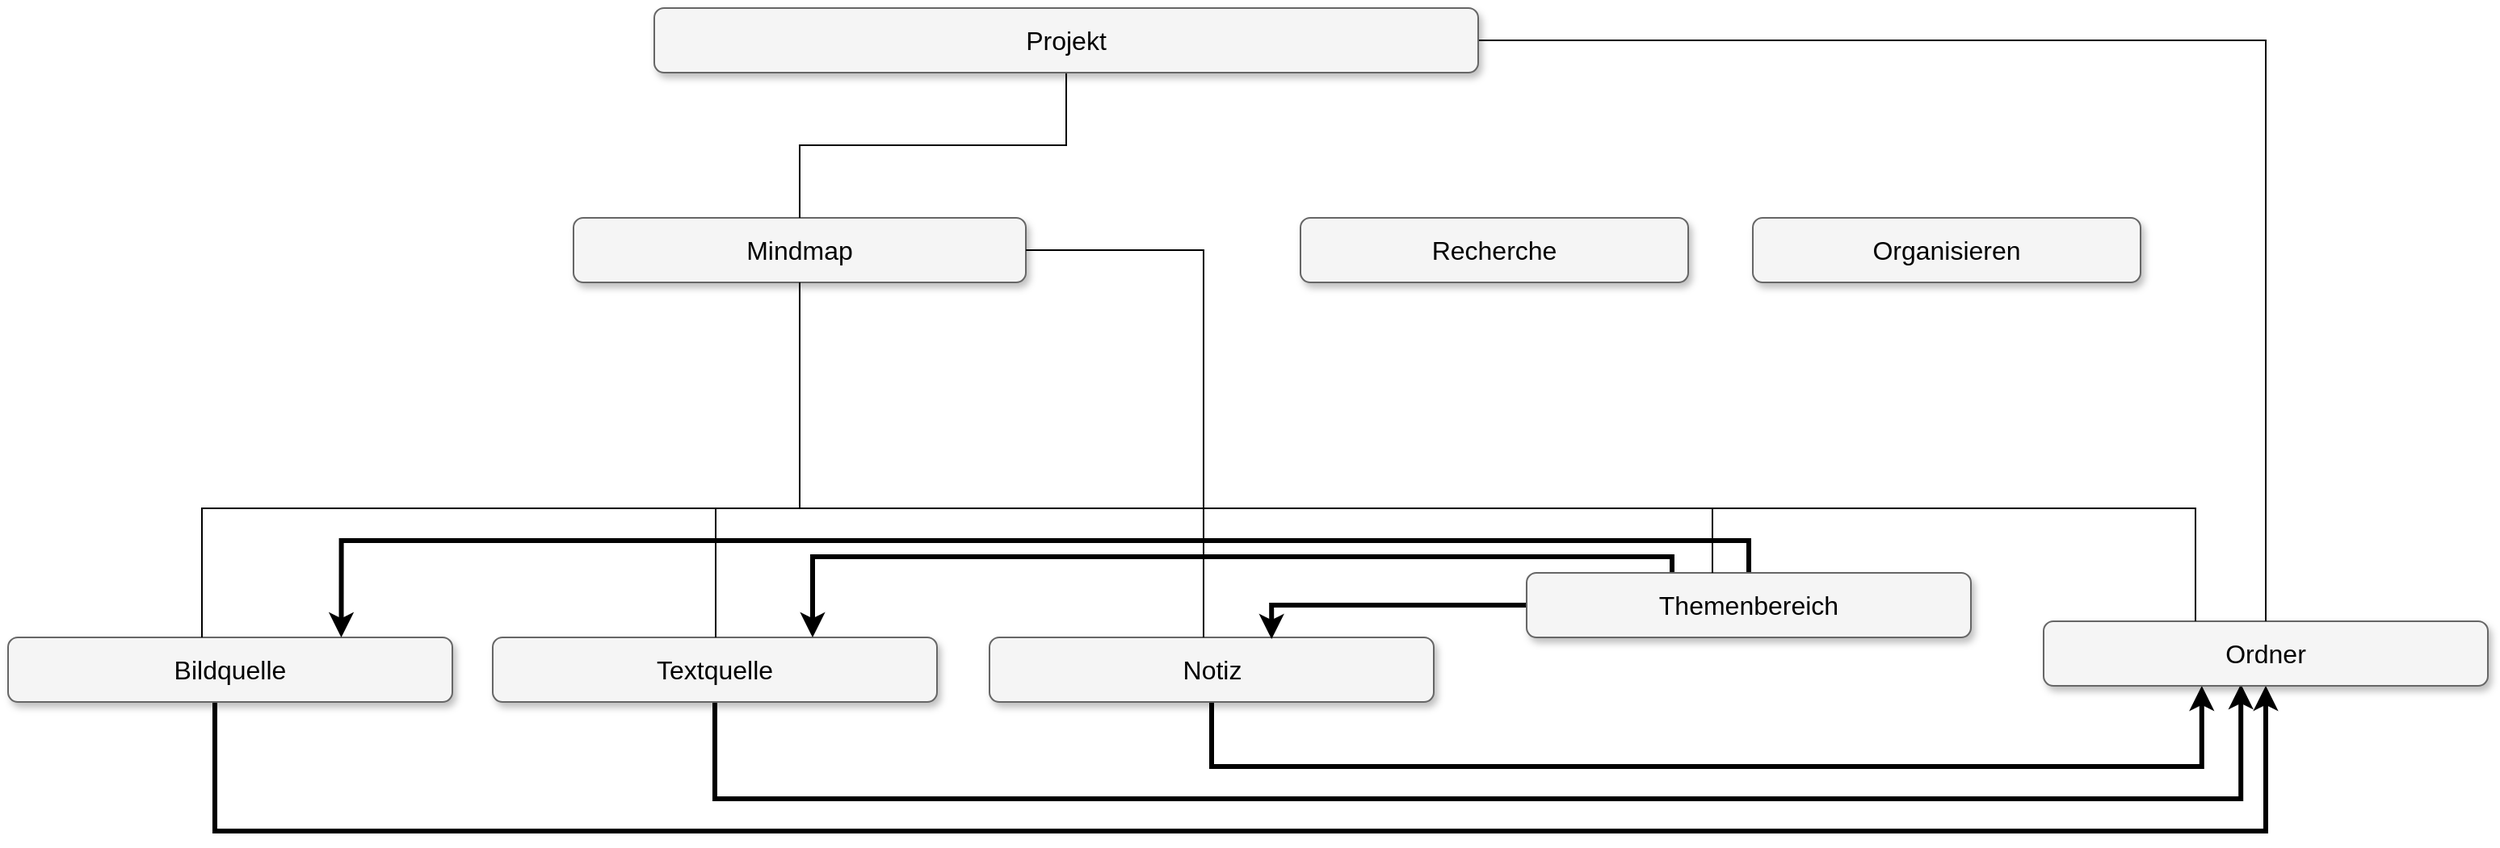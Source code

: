 <mxfile version="17.4.2" type="github">
  <diagram name="Page-1" id="b98fa263-6416-c6ec-5b7d-78bf54ef71d0">
    <mxGraphModel dx="1422" dy="780" grid="1" gridSize="10" guides="1" tooltips="1" connect="1" arrows="1" fold="1" page="1" pageScale="1.5" pageWidth="1169" pageHeight="826" background="none" math="0" shadow="0">
      <root>
        <mxCell id="0" style=";html=1;" />
        <mxCell id="1" style=";html=1;" parent="0" />
        <mxCell id="303ed1de8c2c98b4-4" value="Mindmap" style="whiteSpace=wrap;html=1;rounded=1;shadow=1;strokeWidth=1;fontSize=16;align=center;fillColor=#f5f5f5;strokeColor=#666666;" parent="1" vertex="1">
          <mxGeometry x="490" y="210" width="280" height="40" as="geometry" />
        </mxCell>
        <mxCell id="nNk0IeK4gZlXt1T17m2O-13" style="edgeStyle=orthogonalEdgeStyle;rounded=0;orthogonalLoop=1;jettySize=auto;html=1;entryX=0.444;entryY=0.975;entryDx=0;entryDy=0;entryPerimeter=0;endArrow=classic;endFill=1;strokeWidth=3;" parent="1" source="303ed1de8c2c98b4-5" target="303ed1de8c2c98b4-9" edge="1">
          <mxGeometry relative="1" as="geometry">
            <Array as="points">
              <mxPoint x="578" y="570" />
              <mxPoint x="1522" y="570" />
            </Array>
          </mxGeometry>
        </mxCell>
        <mxCell id="303ed1de8c2c98b4-5" value="Textquelle" style="whiteSpace=wrap;html=1;rounded=1;shadow=1;strokeWidth=1;fontSize=16;align=center;fillColor=#f5f5f5;strokeColor=#666666;" parent="1" vertex="1">
          <mxGeometry x="440" y="470" width="275" height="40" as="geometry" />
        </mxCell>
        <mxCell id="nNk0IeK4gZlXt1T17m2O-14" style="edgeStyle=orthogonalEdgeStyle;rounded=0;orthogonalLoop=1;jettySize=auto;html=1;entryX=0.356;entryY=1;entryDx=0;entryDy=0;entryPerimeter=0;endArrow=classic;endFill=1;strokeWidth=3;" parent="1" source="303ed1de8c2c98b4-6" target="303ed1de8c2c98b4-9" edge="1">
          <mxGeometry relative="1" as="geometry">
            <Array as="points">
              <mxPoint x="885" y="550" />
              <mxPoint x="1498" y="550" />
            </Array>
          </mxGeometry>
        </mxCell>
        <mxCell id="303ed1de8c2c98b4-6" value="Notiz" style="whiteSpace=wrap;html=1;rounded=1;shadow=1;strokeWidth=1;fontSize=16;align=center;fillColor=#f5f5f5;strokeColor=#666666;" parent="1" vertex="1">
          <mxGeometry x="747.5" y="470" width="275" height="40" as="geometry" />
        </mxCell>
        <mxCell id="nNk0IeK4gZlXt1T17m2O-12" style="edgeStyle=orthogonalEdgeStyle;rounded=0;orthogonalLoop=1;jettySize=auto;html=1;entryX=0.5;entryY=1;entryDx=0;entryDy=0;endArrow=classic;endFill=1;strokeWidth=3;" parent="1" source="303ed1de8c2c98b4-7" target="303ed1de8c2c98b4-9" edge="1">
          <mxGeometry relative="1" as="geometry">
            <Array as="points">
              <mxPoint x="268" y="590" />
              <mxPoint x="1538" y="590" />
            </Array>
          </mxGeometry>
        </mxCell>
        <mxCell id="303ed1de8c2c98b4-7" value="Bildquelle" style="whiteSpace=wrap;html=1;rounded=1;shadow=1;strokeWidth=1;fontSize=16;align=center;fillColor=#f5f5f5;strokeColor=#666666;" parent="1" vertex="1">
          <mxGeometry x="140" y="470" width="275" height="40" as="geometry" />
        </mxCell>
        <mxCell id="nNk0IeK4gZlXt1T17m2O-16" style="edgeStyle=orthogonalEdgeStyle;rounded=0;orthogonalLoop=1;jettySize=auto;html=1;entryX=0.75;entryY=0;entryDx=0;entryDy=0;endArrow=classic;endFill=1;strokeWidth=3;" parent="1" source="303ed1de8c2c98b4-8" target="303ed1de8c2c98b4-7" edge="1">
          <mxGeometry relative="1" as="geometry">
            <Array as="points">
              <mxPoint x="1218" y="410" />
              <mxPoint x="346" y="410" />
            </Array>
          </mxGeometry>
        </mxCell>
        <mxCell id="nNk0IeK4gZlXt1T17m2O-18" style="edgeStyle=orthogonalEdgeStyle;rounded=0;orthogonalLoop=1;jettySize=auto;html=1;entryX=0.72;entryY=0;entryDx=0;entryDy=0;endArrow=classic;endFill=1;strokeWidth=3;entryPerimeter=0;" parent="1" source="303ed1de8c2c98b4-8" target="303ed1de8c2c98b4-5" edge="1">
          <mxGeometry relative="1" as="geometry">
            <Array as="points">
              <mxPoint x="1170" y="420" />
              <mxPoint x="638" y="420" />
            </Array>
          </mxGeometry>
        </mxCell>
        <mxCell id="nNk0IeK4gZlXt1T17m2O-19" style="edgeStyle=orthogonalEdgeStyle;rounded=0;orthogonalLoop=1;jettySize=auto;html=1;entryX=0.635;entryY=0.025;entryDx=0;entryDy=0;endArrow=classic;endFill=1;strokeWidth=3;entryPerimeter=0;" parent="1" source="303ed1de8c2c98b4-8" target="303ed1de8c2c98b4-6" edge="1">
          <mxGeometry relative="1" as="geometry">
            <Array as="points">
              <mxPoint x="922" y="450" />
            </Array>
          </mxGeometry>
        </mxCell>
        <mxCell id="303ed1de8c2c98b4-8" value="Themenbereich" style="whiteSpace=wrap;html=1;rounded=1;shadow=1;strokeWidth=1;fontSize=16;align=center;fillColor=#f5f5f5;strokeColor=#666666;" parent="1" vertex="1">
          <mxGeometry x="1080" y="430" width="275" height="40" as="geometry" />
        </mxCell>
        <mxCell id="303ed1de8c2c98b4-9" value="Ordner" style="whiteSpace=wrap;html=1;rounded=1;shadow=1;strokeWidth=1;fontSize=16;align=center;fillColor=#f5f5f5;strokeColor=#666666;" parent="1" vertex="1">
          <mxGeometry x="1400" y="460" width="275" height="40" as="geometry" />
        </mxCell>
        <mxCell id="303ed1de8c2c98b4-80" style="edgeStyle=orthogonalEdgeStyle;html=1;startSize=6;endFill=0;endSize=6;strokeWidth=1;fontSize=16;rounded=0;endArrow=none;" parent="1" source="303ed1de8c2c98b4-4" target="303ed1de8c2c98b4-5" edge="1">
          <mxGeometry relative="1" as="geometry">
            <Array as="points">
              <mxPoint x="630" y="390" />
              <mxPoint x="578" y="390" />
            </Array>
          </mxGeometry>
        </mxCell>
        <mxCell id="303ed1de8c2c98b4-81" style="edgeStyle=elbowEdgeStyle;html=1;startSize=6;endFill=0;endSize=6;strokeWidth=1;fontSize=16;rounded=0;endArrow=none;" parent="1" source="303ed1de8c2c98b4-4" target="303ed1de8c2c98b4-6" edge="1">
          <mxGeometry relative="1" as="geometry">
            <Array as="points">
              <mxPoint x="880" y="260" />
            </Array>
          </mxGeometry>
        </mxCell>
        <mxCell id="303ed1de8c2c98b4-82" style="edgeStyle=orthogonalEdgeStyle;html=1;startSize=6;endFill=0;endSize=6;strokeWidth=1;fontSize=16;rounded=0;endArrow=none;exitX=0.5;exitY=1;" parent="1" source="303ed1de8c2c98b4-4" target="303ed1de8c2c98b4-7" edge="1">
          <mxGeometry relative="1" as="geometry">
            <Array as="points">
              <mxPoint x="630" y="390" />
              <mxPoint x="260" y="390" />
            </Array>
          </mxGeometry>
        </mxCell>
        <mxCell id="303ed1de8c2c98b4-83" style="edgeStyle=orthogonalEdgeStyle;html=1;startSize=6;endFill=0;endSize=6;strokeWidth=1;fontSize=16;rounded=0;endArrow=none;" parent="1" source="303ed1de8c2c98b4-4" target="303ed1de8c2c98b4-8" edge="1">
          <mxGeometry relative="1" as="geometry">
            <Array as="points">
              <mxPoint x="630" y="390" />
              <mxPoint x="1195" y="390" />
            </Array>
          </mxGeometry>
        </mxCell>
        <mxCell id="303ed1de8c2c98b4-84" style="edgeStyle=orthogonalEdgeStyle;html=1;startSize=6;endFill=0;endSize=6;strokeWidth=1;fontSize=16;rounded=0;endArrow=none;" parent="1" source="303ed1de8c2c98b4-4" target="303ed1de8c2c98b4-9" edge="1">
          <mxGeometry relative="1" as="geometry">
            <Array as="points">
              <mxPoint x="630" y="390" />
              <mxPoint x="1494" y="390" />
            </Array>
          </mxGeometry>
        </mxCell>
        <mxCell id="nNk0IeK4gZlXt1T17m2O-11" style="edgeStyle=orthogonalEdgeStyle;rounded=0;orthogonalLoop=1;jettySize=auto;html=1;endArrow=none;endFill=0;" parent="1" source="nNk0IeK4gZlXt1T17m2O-10" target="303ed1de8c2c98b4-4" edge="1">
          <mxGeometry relative="1" as="geometry" />
        </mxCell>
        <mxCell id="nNk0IeK4gZlXt1T17m2O-20" style="edgeStyle=orthogonalEdgeStyle;rounded=0;orthogonalLoop=1;jettySize=auto;html=1;endArrow=none;endFill=0;strokeWidth=1;" parent="1" source="nNk0IeK4gZlXt1T17m2O-10" target="303ed1de8c2c98b4-9" edge="1">
          <mxGeometry relative="1" as="geometry" />
        </mxCell>
        <mxCell id="nNk0IeK4gZlXt1T17m2O-10" value="Projekt" style="whiteSpace=wrap;html=1;rounded=1;shadow=1;strokeWidth=1;fontSize=16;align=center;fillColor=#f5f5f5;strokeColor=#666666;" parent="1" vertex="1">
          <mxGeometry x="540" y="80" width="510" height="40" as="geometry" />
        </mxCell>
        <mxCell id="hDya9lGbJzghbTWad6su-1" value="Organisieren" style="whiteSpace=wrap;html=1;rounded=1;shadow=1;strokeWidth=1;fontSize=16;align=center;fillColor=#f5f5f5;strokeColor=#666666;" vertex="1" parent="1">
          <mxGeometry x="1220" y="210" width="240" height="40" as="geometry" />
        </mxCell>
        <mxCell id="hDya9lGbJzghbTWad6su-2" value="Recherche" style="whiteSpace=wrap;html=1;rounded=1;shadow=1;strokeWidth=1;fontSize=16;align=center;fillColor=#f5f5f5;strokeColor=#666666;" vertex="1" parent="1">
          <mxGeometry x="940" y="210" width="240" height="40" as="geometry" />
        </mxCell>
      </root>
    </mxGraphModel>
  </diagram>
</mxfile>

